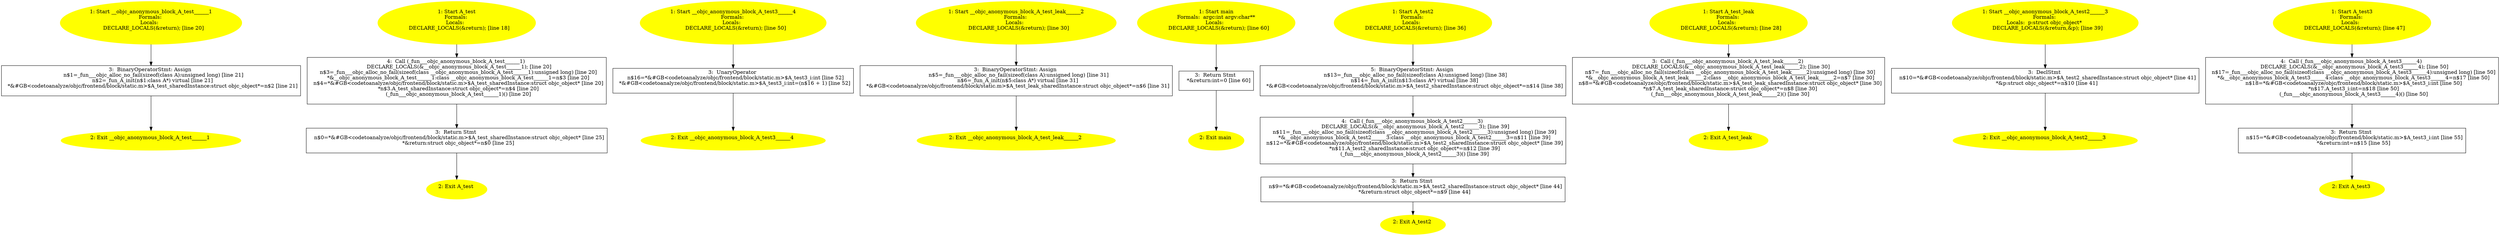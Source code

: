 /* @generated */
digraph iCFG {
"__objc_anonymous_block_A_test______1.4b4d782fad0701e8da5729a89669e579_3" [label="3:  BinaryOperatorStmt: Assign \n   n$1=_fun___objc_alloc_no_fail(sizeof(class A):unsigned long) [line 21]\n  n$2=_fun_A_init(n$1:class A*) virtual [line 21]\n  *&#GB<codetoanalyze/objc/frontend/block/static.m>$A_test_sharedInstance:struct objc_object*=n$2 [line 21]\n " shape="box"]
	

	 "__objc_anonymous_block_A_test______1.4b4d782fad0701e8da5729a89669e579_3" -> "__objc_anonymous_block_A_test______1.4b4d782fad0701e8da5729a89669e579_2" ;
"__objc_anonymous_block_A_test______1.4b4d782fad0701e8da5729a89669e579_2" [label="2: Exit __objc_anonymous_block_A_test______1 \n  " color=yellow style=filled]
	

"__objc_anonymous_block_A_test______1.4b4d782fad0701e8da5729a89669e579_1" [label="1: Start __objc_anonymous_block_A_test______1\nFormals: \nLocals:  \n   DECLARE_LOCALS(&return); [line 20]\n " color=yellow style=filled]
	

	 "__objc_anonymous_block_A_test______1.4b4d782fad0701e8da5729a89669e579_1" -> "__objc_anonymous_block_A_test______1.4b4d782fad0701e8da5729a89669e579_3" ;
"A_testclass.2696a565613292a22badab2bea8401ba_4" [label="4:  Call (_fun___objc_anonymous_block_A_test______1) \n   DECLARE_LOCALS(&__objc_anonymous_block_A_test______1); [line 20]\n  n$3=_fun___objc_alloc_no_fail(sizeof(class __objc_anonymous_block_A_test______1):unsigned long) [line 20]\n  *&__objc_anonymous_block_A_test______1:class __objc_anonymous_block_A_test______1=n$3 [line 20]\n  n$4=*&#GB<codetoanalyze/objc/frontend/block/static.m>$A_test_sharedInstance:struct objc_object* [line 20]\n  *n$3.A_test_sharedInstance:struct objc_object*=n$4 [line 20]\n  (_fun___objc_anonymous_block_A_test______1)() [line 20]\n " shape="box"]
	

	 "A_testclass.2696a565613292a22badab2bea8401ba_4" -> "A_testclass.2696a565613292a22badab2bea8401ba_3" ;
"A_testclass.2696a565613292a22badab2bea8401ba_3" [label="3:  Return Stmt \n   n$0=*&#GB<codetoanalyze/objc/frontend/block/static.m>$A_test_sharedInstance:struct objc_object* [line 25]\n  *&return:struct objc_object*=n$0 [line 25]\n " shape="box"]
	

	 "A_testclass.2696a565613292a22badab2bea8401ba_3" -> "A_testclass.2696a565613292a22badab2bea8401ba_2" ;
"A_testclass.2696a565613292a22badab2bea8401ba_2" [label="2: Exit A_test \n  " color=yellow style=filled]
	

"A_testclass.2696a565613292a22badab2bea8401ba_1" [label="1: Start A_test\nFormals: \nLocals:  \n   DECLARE_LOCALS(&return); [line 18]\n " color=yellow style=filled]
	

	 "A_testclass.2696a565613292a22badab2bea8401ba_1" -> "A_testclass.2696a565613292a22badab2bea8401ba_4" ;
"__objc_anonymous_block_A_test3______4.aa5c8617f08575eee528c8138958fcd7_3" [label="3:  UnaryOperator \n   n$16=*&#GB<codetoanalyze/objc/frontend/block/static.m>$A_test3_i:int [line 52]\n  *&#GB<codetoanalyze/objc/frontend/block/static.m>$A_test3_i:int=(n$16 + 1) [line 52]\n " shape="box"]
	

	 "__objc_anonymous_block_A_test3______4.aa5c8617f08575eee528c8138958fcd7_3" -> "__objc_anonymous_block_A_test3______4.aa5c8617f08575eee528c8138958fcd7_2" ;
"__objc_anonymous_block_A_test3______4.aa5c8617f08575eee528c8138958fcd7_2" [label="2: Exit __objc_anonymous_block_A_test3______4 \n  " color=yellow style=filled]
	

"__objc_anonymous_block_A_test3______4.aa5c8617f08575eee528c8138958fcd7_1" [label="1: Start __objc_anonymous_block_A_test3______4\nFormals: \nLocals:  \n   DECLARE_LOCALS(&return); [line 50]\n " color=yellow style=filled]
	

	 "__objc_anonymous_block_A_test3______4.aa5c8617f08575eee528c8138958fcd7_1" -> "__objc_anonymous_block_A_test3______4.aa5c8617f08575eee528c8138958fcd7_3" ;
"__objc_anonymous_block_A_test_leak______2.c5d678f27e9d82d9f4d1cf0324051fa7_3" [label="3:  BinaryOperatorStmt: Assign \n   n$5=_fun___objc_alloc_no_fail(sizeof(class A):unsigned long) [line 31]\n  n$6=_fun_A_init(n$5:class A*) virtual [line 31]\n  *&#GB<codetoanalyze/objc/frontend/block/static.m>$A_test_leak_sharedInstance:struct objc_object*=n$6 [line 31]\n " shape="box"]
	

	 "__objc_anonymous_block_A_test_leak______2.c5d678f27e9d82d9f4d1cf0324051fa7_3" -> "__objc_anonymous_block_A_test_leak______2.c5d678f27e9d82d9f4d1cf0324051fa7_2" ;
"__objc_anonymous_block_A_test_leak______2.c5d678f27e9d82d9f4d1cf0324051fa7_2" [label="2: Exit __objc_anonymous_block_A_test_leak______2 \n  " color=yellow style=filled]
	

"__objc_anonymous_block_A_test_leak______2.c5d678f27e9d82d9f4d1cf0324051fa7_1" [label="1: Start __objc_anonymous_block_A_test_leak______2\nFormals: \nLocals:  \n   DECLARE_LOCALS(&return); [line 30]\n " color=yellow style=filled]
	

	 "__objc_anonymous_block_A_test_leak______2.c5d678f27e9d82d9f4d1cf0324051fa7_1" -> "__objc_anonymous_block_A_test_leak______2.c5d678f27e9d82d9f4d1cf0324051fa7_3" ;
"main.fad58de7366495db4650cfefac2fcd61_3" [label="3:  Return Stmt \n   *&return:int=0 [line 60]\n " shape="box"]
	

	 "main.fad58de7366495db4650cfefac2fcd61_3" -> "main.fad58de7366495db4650cfefac2fcd61_2" ;
"main.fad58de7366495db4650cfefac2fcd61_2" [label="2: Exit main \n  " color=yellow style=filled]
	

"main.fad58de7366495db4650cfefac2fcd61_1" [label="1: Start main\nFormals:  argc:int argv:char**\nLocals:  \n   DECLARE_LOCALS(&return); [line 60]\n " color=yellow style=filled]
	

	 "main.fad58de7366495db4650cfefac2fcd61_1" -> "main.fad58de7366495db4650cfefac2fcd61_3" ;
"A_test2class.05060cb35af728ef51a7bfeccc0b6d94_5" [label="5:  BinaryOperatorStmt: Assign \n   n$13=_fun___objc_alloc_no_fail(sizeof(class A):unsigned long) [line 38]\n  n$14=_fun_A_init(n$13:class A*) virtual [line 38]\n  *&#GB<codetoanalyze/objc/frontend/block/static.m>$A_test2_sharedInstance:struct objc_object*=n$14 [line 38]\n " shape="box"]
	

	 "A_test2class.05060cb35af728ef51a7bfeccc0b6d94_5" -> "A_test2class.05060cb35af728ef51a7bfeccc0b6d94_4" ;
"A_test2class.05060cb35af728ef51a7bfeccc0b6d94_4" [label="4:  Call (_fun___objc_anonymous_block_A_test2______3) \n   DECLARE_LOCALS(&__objc_anonymous_block_A_test2______3); [line 39]\n  n$11=_fun___objc_alloc_no_fail(sizeof(class __objc_anonymous_block_A_test2______3):unsigned long) [line 39]\n  *&__objc_anonymous_block_A_test2______3:class __objc_anonymous_block_A_test2______3=n$11 [line 39]\n  n$12=*&#GB<codetoanalyze/objc/frontend/block/static.m>$A_test2_sharedInstance:struct objc_object* [line 39]\n  *n$11.A_test2_sharedInstance:struct objc_object*=n$12 [line 39]\n  (_fun___objc_anonymous_block_A_test2______3)() [line 39]\n " shape="box"]
	

	 "A_test2class.05060cb35af728ef51a7bfeccc0b6d94_4" -> "A_test2class.05060cb35af728ef51a7bfeccc0b6d94_3" ;
"A_test2class.05060cb35af728ef51a7bfeccc0b6d94_3" [label="3:  Return Stmt \n   n$9=*&#GB<codetoanalyze/objc/frontend/block/static.m>$A_test2_sharedInstance:struct objc_object* [line 44]\n  *&return:struct objc_object*=n$9 [line 44]\n " shape="box"]
	

	 "A_test2class.05060cb35af728ef51a7bfeccc0b6d94_3" -> "A_test2class.05060cb35af728ef51a7bfeccc0b6d94_2" ;
"A_test2class.05060cb35af728ef51a7bfeccc0b6d94_2" [label="2: Exit A_test2 \n  " color=yellow style=filled]
	

"A_test2class.05060cb35af728ef51a7bfeccc0b6d94_1" [label="1: Start A_test2\nFormals: \nLocals:  \n   DECLARE_LOCALS(&return); [line 36]\n " color=yellow style=filled]
	

	 "A_test2class.05060cb35af728ef51a7bfeccc0b6d94_1" -> "A_test2class.05060cb35af728ef51a7bfeccc0b6d94_5" ;
"A_test_leakclass.0ff539b09a2928944b8132d565942f5b_3" [label="3:  Call (_fun___objc_anonymous_block_A_test_leak______2) \n   DECLARE_LOCALS(&__objc_anonymous_block_A_test_leak______2); [line 30]\n  n$7=_fun___objc_alloc_no_fail(sizeof(class __objc_anonymous_block_A_test_leak______2):unsigned long) [line 30]\n  *&__objc_anonymous_block_A_test_leak______2:class __objc_anonymous_block_A_test_leak______2=n$7 [line 30]\n  n$8=*&#GB<codetoanalyze/objc/frontend/block/static.m>$A_test_leak_sharedInstance:struct objc_object* [line 30]\n  *n$7.A_test_leak_sharedInstance:struct objc_object*=n$8 [line 30]\n  (_fun___objc_anonymous_block_A_test_leak______2)() [line 30]\n " shape="box"]
	

	 "A_test_leakclass.0ff539b09a2928944b8132d565942f5b_3" -> "A_test_leakclass.0ff539b09a2928944b8132d565942f5b_2" ;
"A_test_leakclass.0ff539b09a2928944b8132d565942f5b_2" [label="2: Exit A_test_leak \n  " color=yellow style=filled]
	

"A_test_leakclass.0ff539b09a2928944b8132d565942f5b_1" [label="1: Start A_test_leak\nFormals: \nLocals:  \n   DECLARE_LOCALS(&return); [line 28]\n " color=yellow style=filled]
	

	 "A_test_leakclass.0ff539b09a2928944b8132d565942f5b_1" -> "A_test_leakclass.0ff539b09a2928944b8132d565942f5b_3" ;
"__objc_anonymous_block_A_test2______3.0e953887bdb7a25b2d68b61a14972fb5_3" [label="3:  DeclStmt \n   n$10=*&#GB<codetoanalyze/objc/frontend/block/static.m>$A_test2_sharedInstance:struct objc_object* [line 41]\n  *&p:struct objc_object*=n$10 [line 41]\n " shape="box"]
	

	 "__objc_anonymous_block_A_test2______3.0e953887bdb7a25b2d68b61a14972fb5_3" -> "__objc_anonymous_block_A_test2______3.0e953887bdb7a25b2d68b61a14972fb5_2" ;
"__objc_anonymous_block_A_test2______3.0e953887bdb7a25b2d68b61a14972fb5_2" [label="2: Exit __objc_anonymous_block_A_test2______3 \n  " color=yellow style=filled]
	

"__objc_anonymous_block_A_test2______3.0e953887bdb7a25b2d68b61a14972fb5_1" [label="1: Start __objc_anonymous_block_A_test2______3\nFormals: \nLocals:  p:struct objc_object* \n   DECLARE_LOCALS(&return,&p); [line 39]\n " color=yellow style=filled]
	

	 "__objc_anonymous_block_A_test2______3.0e953887bdb7a25b2d68b61a14972fb5_1" -> "__objc_anonymous_block_A_test2______3.0e953887bdb7a25b2d68b61a14972fb5_3" ;
"A_test3class.3d5cf1a8c66c09ea9b5fe59824ce8642_4" [label="4:  Call (_fun___objc_anonymous_block_A_test3______4) \n   DECLARE_LOCALS(&__objc_anonymous_block_A_test3______4); [line 50]\n  n$17=_fun___objc_alloc_no_fail(sizeof(class __objc_anonymous_block_A_test3______4):unsigned long) [line 50]\n  *&__objc_anonymous_block_A_test3______4:class __objc_anonymous_block_A_test3______4=n$17 [line 50]\n  n$18=*&#GB<codetoanalyze/objc/frontend/block/static.m>$A_test3_i:int [line 50]\n  *n$17.A_test3_i:int=n$18 [line 50]\n  (_fun___objc_anonymous_block_A_test3______4)() [line 50]\n " shape="box"]
	

	 "A_test3class.3d5cf1a8c66c09ea9b5fe59824ce8642_4" -> "A_test3class.3d5cf1a8c66c09ea9b5fe59824ce8642_3" ;
"A_test3class.3d5cf1a8c66c09ea9b5fe59824ce8642_3" [label="3:  Return Stmt \n   n$15=*&#GB<codetoanalyze/objc/frontend/block/static.m>$A_test3_i:int [line 55]\n  *&return:int=n$15 [line 55]\n " shape="box"]
	

	 "A_test3class.3d5cf1a8c66c09ea9b5fe59824ce8642_3" -> "A_test3class.3d5cf1a8c66c09ea9b5fe59824ce8642_2" ;
"A_test3class.3d5cf1a8c66c09ea9b5fe59824ce8642_2" [label="2: Exit A_test3 \n  " color=yellow style=filled]
	

"A_test3class.3d5cf1a8c66c09ea9b5fe59824ce8642_1" [label="1: Start A_test3\nFormals: \nLocals:  \n   DECLARE_LOCALS(&return); [line 47]\n " color=yellow style=filled]
	

	 "A_test3class.3d5cf1a8c66c09ea9b5fe59824ce8642_1" -> "A_test3class.3d5cf1a8c66c09ea9b5fe59824ce8642_4" ;
}
